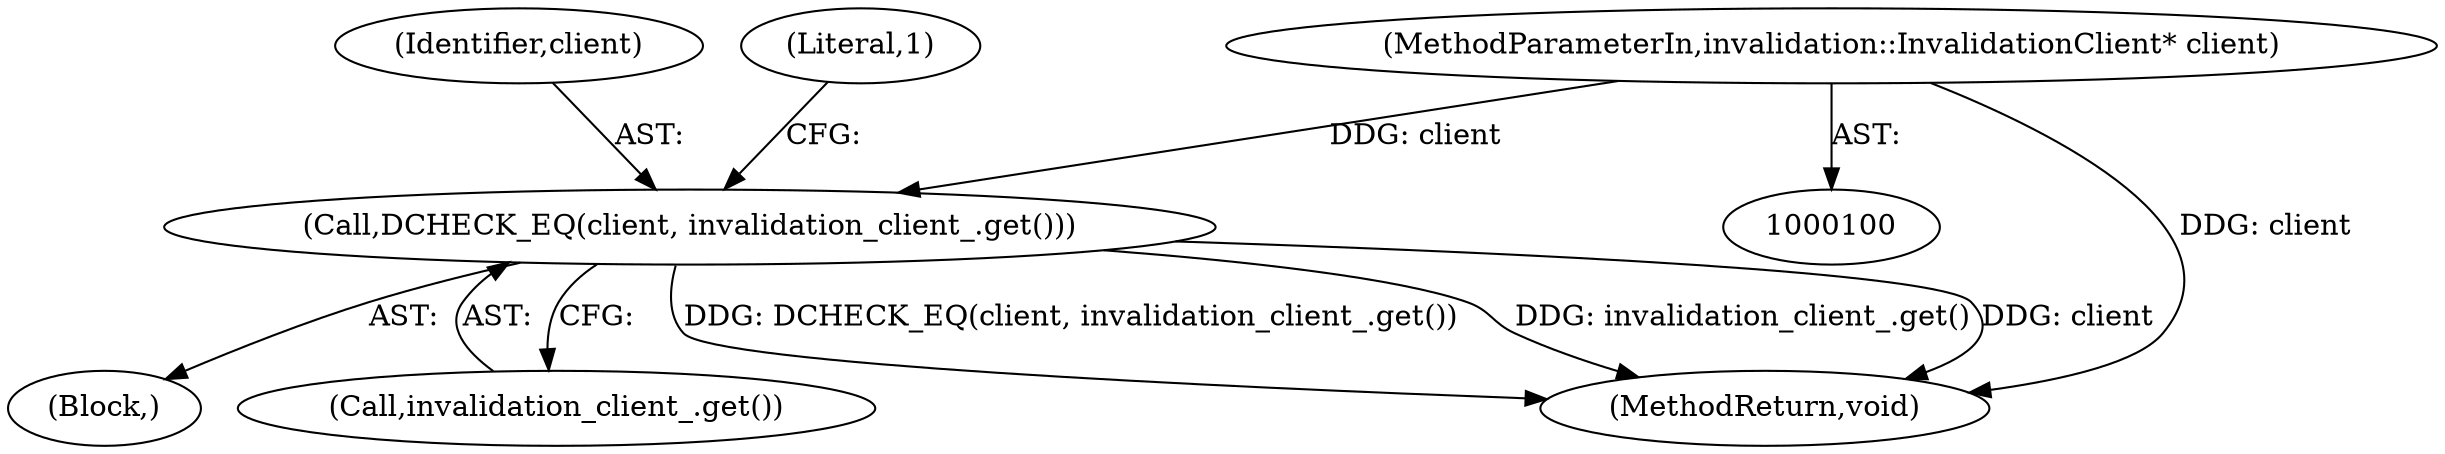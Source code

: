 digraph "0_Chrome_8a50f99c25fb70ff43aaa82b6f9569db383f0ca8_3@pointer" {
"1000101" [label="(MethodParameterIn,invalidation::InvalidationClient* client)"];
"1000106" [label="(Call,DCHECK_EQ(client, invalidation_client_.get()))"];
"1000108" [label="(Call,invalidation_client_.get())"];
"1000107" [label="(Identifier,client)"];
"1000111" [label="(Literal,1)"];
"1000103" [label="(Block,)"];
"1000135" [label="(MethodReturn,void)"];
"1000106" [label="(Call,DCHECK_EQ(client, invalidation_client_.get()))"];
"1000101" [label="(MethodParameterIn,invalidation::InvalidationClient* client)"];
"1000101" -> "1000100"  [label="AST: "];
"1000101" -> "1000135"  [label="DDG: client"];
"1000101" -> "1000106"  [label="DDG: client"];
"1000106" -> "1000103"  [label="AST: "];
"1000106" -> "1000108"  [label="CFG: "];
"1000107" -> "1000106"  [label="AST: "];
"1000108" -> "1000106"  [label="AST: "];
"1000111" -> "1000106"  [label="CFG: "];
"1000106" -> "1000135"  [label="DDG: invalidation_client_.get()"];
"1000106" -> "1000135"  [label="DDG: client"];
"1000106" -> "1000135"  [label="DDG: DCHECK_EQ(client, invalidation_client_.get())"];
}
